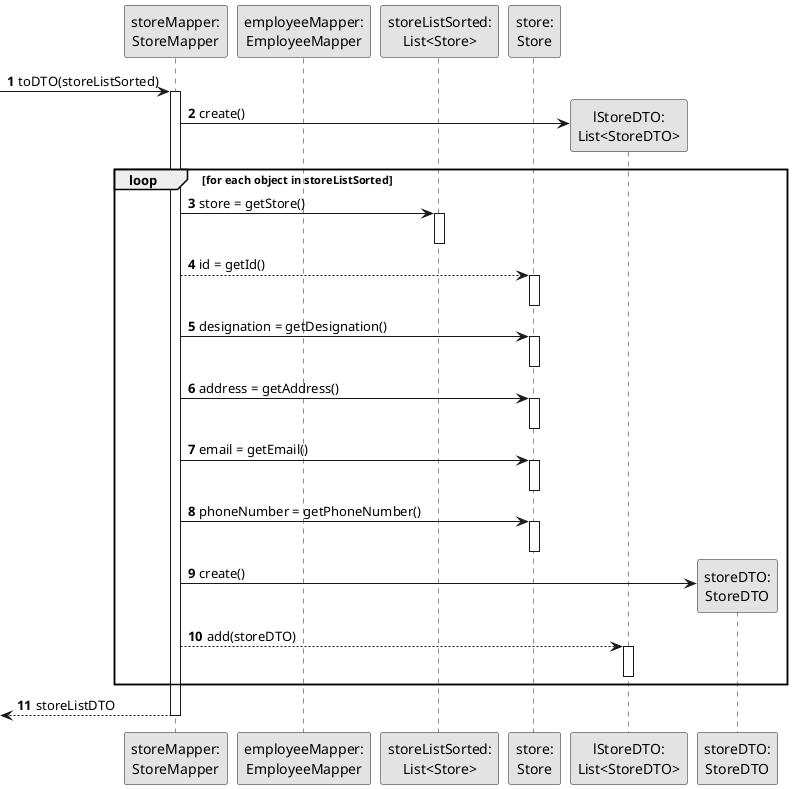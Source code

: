 @startuml
skinparam monochrome true
skinparam packageStyle rectangle
skinparam shadowing false


'hide footbox
participant "storeMapper:\nStoreMapper" as STRMAP
participant "employeeMapper:\nEmployeeMapper" as EMPLMAP
participant "storeListSorted:\nList<Store>" as LSTR
participant "store:\nStore" as STOR
participant "lStoreDTO:\nList<StoreDTO>" as LSTRDTO
participant "storeDTO:\nStoreDTO" as STORDTO

autonumber

             -> STRMAP: toDTO(storeListSorted)
            activate STRMAP

            STRMAP -> LSTRDTO**: create()

            loop for each object in storeListSorted
                STRMAP -> LSTR: store = getStore()
                activate LSTR
                deactivate LSTR
                STRMAP --> STOR : id = getId()
                activate STOR
                deactivate STOR
                STRMAP -> STOR : designation = getDesignation()
                activate STOR
                deactivate STOR
                STRMAP -> STOR : address = getAddress()
                activate STOR
                deactivate STOR
                STRMAP -> STOR : email = getEmail()
                activate STOR
                deactivate STOR
                STRMAP -> STOR : phoneNumber = getPhoneNumber()
                activate STOR
                deactivate STOR
                STRMAP -> STORDTO** : create()

                STRMAP --> LSTRDTO : add(storeDTO)
                activate LSTRDTO
                deactivate LSTRDTO
                end loop

        <--STRMAP : storeListDTO
        deactivate STRMAP


@enduml